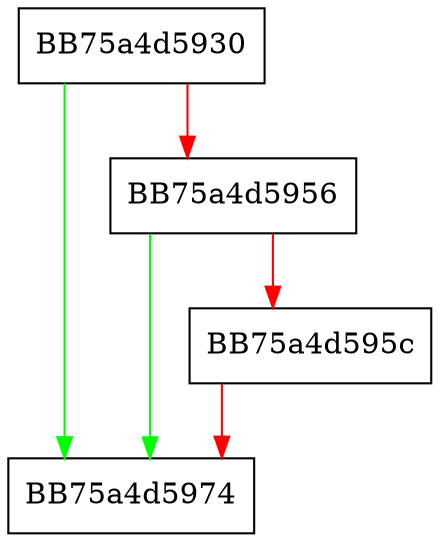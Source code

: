 digraph Purge {
  node [shape="box"];
  graph [splines=ortho];
  BB75a4d5930 -> BB75a4d5974 [color="green"];
  BB75a4d5930 -> BB75a4d5956 [color="red"];
  BB75a4d5956 -> BB75a4d5974 [color="green"];
  BB75a4d5956 -> BB75a4d595c [color="red"];
  BB75a4d595c -> BB75a4d5974 [color="red"];
}